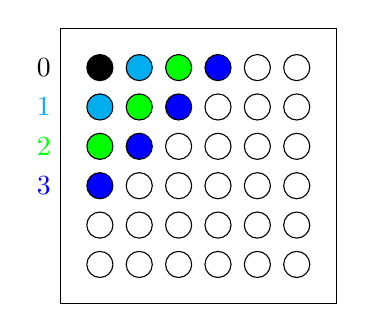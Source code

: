 \begin{tikzpicture}
  \draw (0,0) rectangle (3.5,3.5);
  \node at (0,3.0) [left] {0};
  \node at (0,2.5) [left] {\color{cyan}{1}};
  \node at (0,2.0) [left] {\color{green}{2}};
  \node at (0,1.5) [left] {\color{blue}{3}};
  
  \node[circle,draw=black] at (0.5,0.5) {};
  \node[circle,draw=black] at (1.0,0.5) {};
  \node[circle,draw=black] at (1.5,0.5) {};
  \node[circle,draw=black] at (2.0,0.5) {};
  \node[circle,draw=black] at (2.5,0.5) {};
  \node[circle,draw=black] at (3.0,0.5) {};

  \node[circle,draw=black] at (0.5,1.0) {};
  \node[circle,draw=black] at (1.0,1.0) {};
  \node[circle,draw=black] at (1.5,1.0) {};
  \node[circle,draw=black] at (2.0,1.0) {};
  \node[circle,draw=black] at (2.5,1.0) {};
  \node[circle,draw=black] at (3.0,1.0) {};

  \node[circle,draw=black,fill=blue] at (0.5,1.5) {};
  \node[circle,draw=black] at (1.0,1.5) {};
  \node[circle,draw=black] at (1.5,1.5) {};
  \node[circle,draw=black] at (2.0,1.5) {};
  \node[circle,draw=black] at (2.5,1.5) {};
  \node[circle,draw=black] at (3.0,1.5) {};

  \node[circle,draw=black,fill=green] at (0.5,2.0) {};
  \node[circle,draw=black,fill=blue ] at (1.0,2.0) {};
  \node[circle,draw=black] at (1.5,2.0) {};
  \node[circle,draw=black] at (2.0,2.0) {};
  \node[circle,draw=black] at (2.5,2.0) {};
  \node[circle,draw=black] at (3.0,2.0) {};

  \node[circle,draw=black,fill=cyan ] at (0.5,2.5) {};
  \node[circle,draw=black,fill=green] at (1.0,2.5) {};
  \node[circle,draw=black,fill=blue ] at (1.5,2.5) {};
  \node[circle,draw=black] at (2.0,2.5) {};
  \node[circle,draw=black] at (2.5,2.5) {};
  \node[circle,draw=black] at (3.0,2.5) {};

  \node[circle,draw=black,fill=black] at (0.5,3.0) {};
  \node[circle,draw=black,fill=cyan ] at (1.0,3.0) {};
  \node[circle,draw=black,fill=green] at (1.5,3.0) {};
  \node[circle,draw=black,fill=blue ] at (2.0,3.0) {};
  \node[circle,draw=black] at (2.5,3.0) {};
  \node[circle,draw=black] at (3.0,3.0) {};

\end{tikzpicture}
